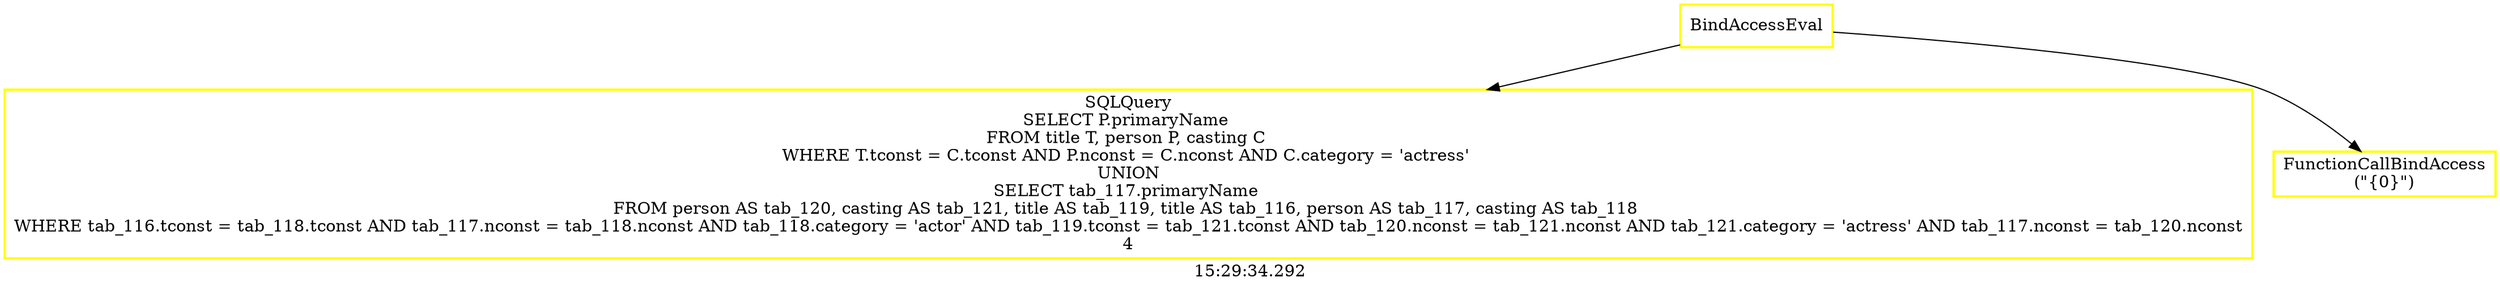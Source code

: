 digraph  g{ graph[label = "15:29:34.292"]
node [shape=rectangle, color=black, fontcolor=black, style=bold] edge [color=black] 0 [label="BindAccessEval", color = yellow] ; 
1 [label="SQLQuery
SELECT P.primaryName 
FROM title T, person P, casting C 
WHERE T.tconst = C.tconst AND P.nconst = C.nconst AND C.category = 'actress' 
UNION
SELECT tab_117.primaryName 
FROM person AS tab_120, casting AS tab_121, title AS tab_119, title AS tab_116, person AS tab_117, casting AS tab_118 
WHERE tab_116.tconst = tab_118.tconst AND tab_117.nconst = tab_118.nconst AND tab_118.category = 'actor' AND tab_119.tconst = tab_121.tconst AND tab_120.nconst = tab_121.nconst AND tab_121.category = 'actress' AND tab_117.nconst = tab_120.nconst
4", color = yellow] ; 
0 -> 1 ; 
2 [label="FunctionCallBindAccess
(\"{0}\")", color = yellow] ; 
0 -> 2 ; 
}

